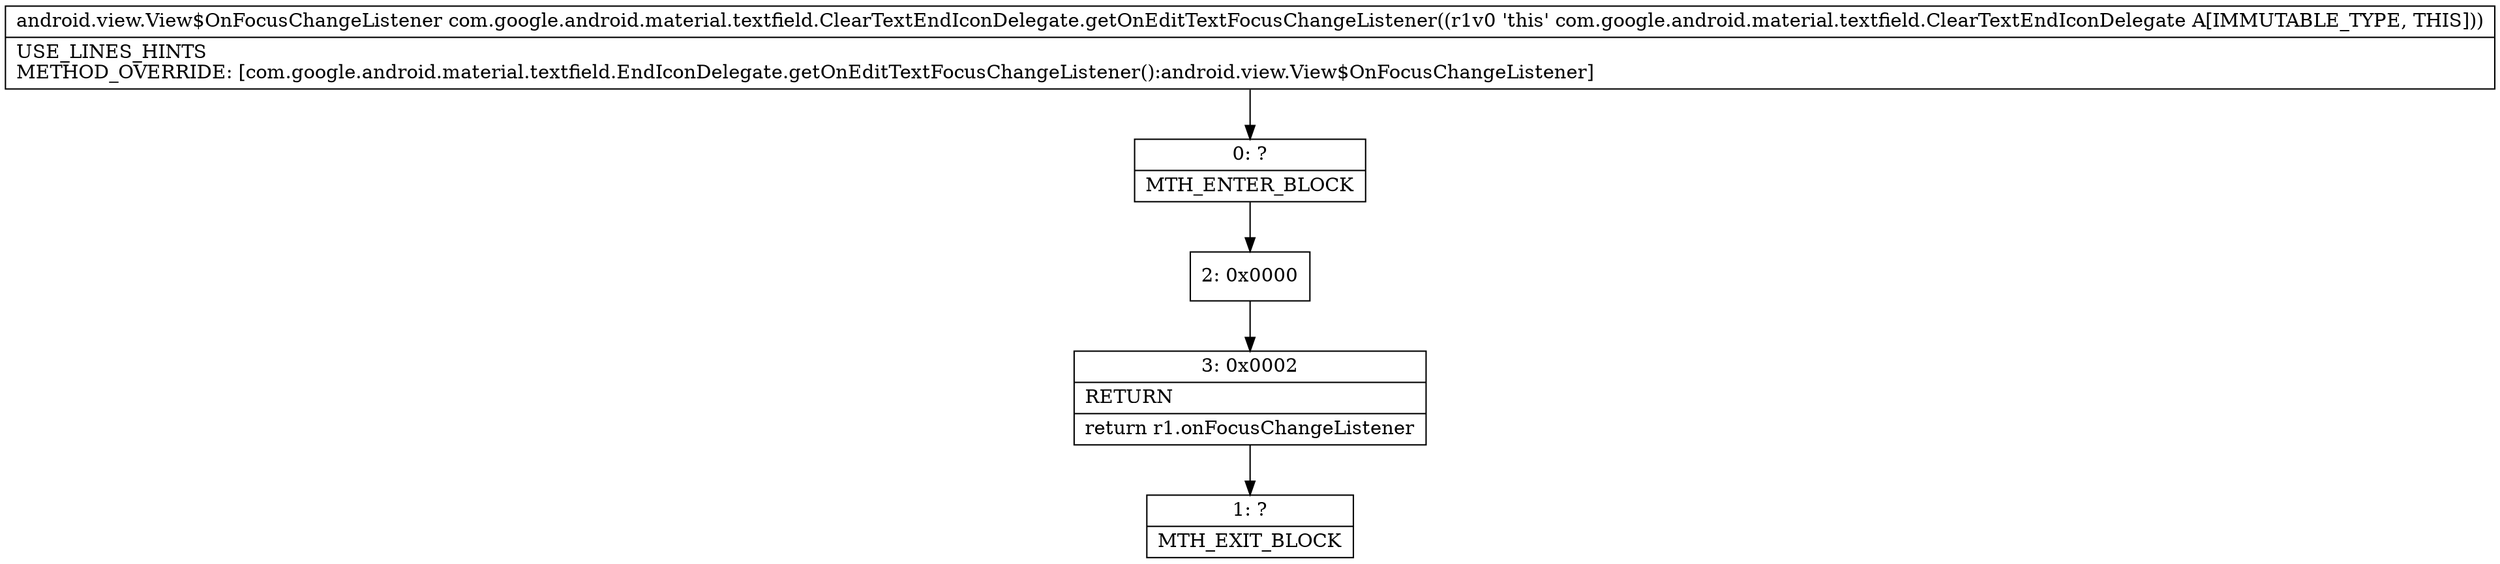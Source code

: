 digraph "CFG forcom.google.android.material.textfield.ClearTextEndIconDelegate.getOnEditTextFocusChangeListener()Landroid\/view\/View$OnFocusChangeListener;" {
Node_0 [shape=record,label="{0\:\ ?|MTH_ENTER_BLOCK\l}"];
Node_2 [shape=record,label="{2\:\ 0x0000}"];
Node_3 [shape=record,label="{3\:\ 0x0002|RETURN\l|return r1.onFocusChangeListener\l}"];
Node_1 [shape=record,label="{1\:\ ?|MTH_EXIT_BLOCK\l}"];
MethodNode[shape=record,label="{android.view.View$OnFocusChangeListener com.google.android.material.textfield.ClearTextEndIconDelegate.getOnEditTextFocusChangeListener((r1v0 'this' com.google.android.material.textfield.ClearTextEndIconDelegate A[IMMUTABLE_TYPE, THIS]))  | USE_LINES_HINTS\lMETHOD_OVERRIDE: [com.google.android.material.textfield.EndIconDelegate.getOnEditTextFocusChangeListener():android.view.View$OnFocusChangeListener]\l}"];
MethodNode -> Node_0;Node_0 -> Node_2;
Node_2 -> Node_3;
Node_3 -> Node_1;
}

